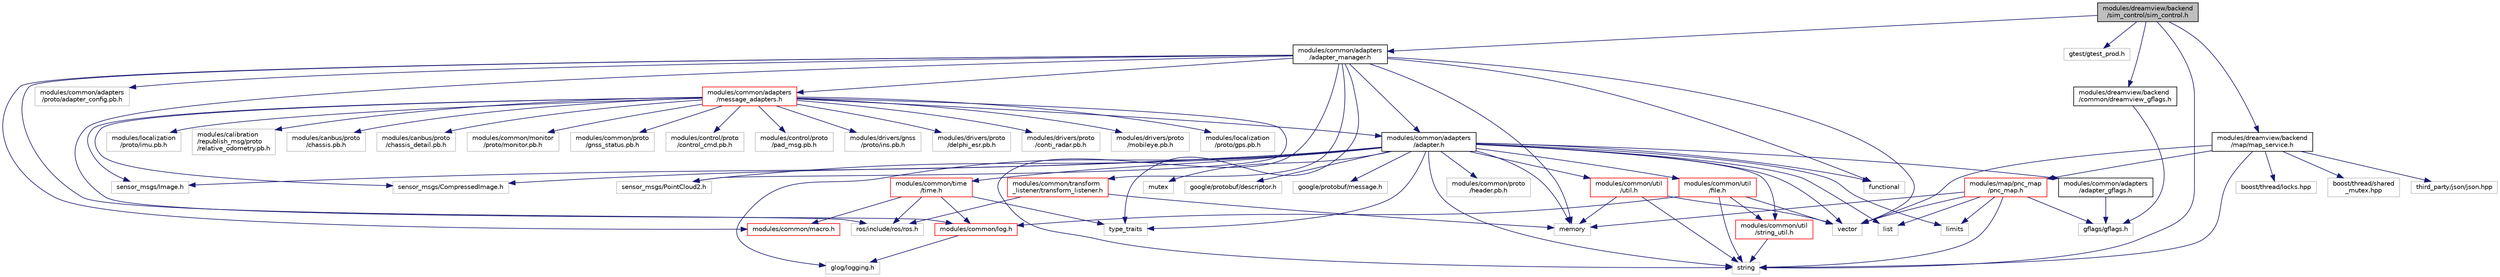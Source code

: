 digraph "modules/dreamview/backend/sim_control/sim_control.h"
{
  edge [fontname="Helvetica",fontsize="10",labelfontname="Helvetica",labelfontsize="10"];
  node [fontname="Helvetica",fontsize="10",shape=record];
  Node0 [label="modules/dreamview/backend\l/sim_control/sim_control.h",height=0.2,width=0.4,color="black", fillcolor="grey75", style="filled", fontcolor="black"];
  Node0 -> Node1 [color="midnightblue",fontsize="10",style="solid",fontname="Helvetica"];
  Node1 [label="string",height=0.2,width=0.4,color="grey75", fillcolor="white", style="filled"];
  Node0 -> Node2 [color="midnightblue",fontsize="10",style="solid",fontname="Helvetica"];
  Node2 [label="gtest/gtest_prod.h",height=0.2,width=0.4,color="grey75", fillcolor="white", style="filled"];
  Node0 -> Node3 [color="midnightblue",fontsize="10",style="solid",fontname="Helvetica"];
  Node3 [label="modules/common/adapters\l/adapter_manager.h",height=0.2,width=0.4,color="black", fillcolor="white", style="filled",URL="$adapter__manager_8h.html"];
  Node3 -> Node4 [color="midnightblue",fontsize="10",style="solid",fontname="Helvetica"];
  Node4 [label="functional",height=0.2,width=0.4,color="grey75", fillcolor="white", style="filled"];
  Node3 -> Node5 [color="midnightblue",fontsize="10",style="solid",fontname="Helvetica"];
  Node5 [label="memory",height=0.2,width=0.4,color="grey75", fillcolor="white", style="filled"];
  Node3 -> Node1 [color="midnightblue",fontsize="10",style="solid",fontname="Helvetica"];
  Node3 -> Node6 [color="midnightblue",fontsize="10",style="solid",fontname="Helvetica"];
  Node6 [label="type_traits",height=0.2,width=0.4,color="grey75", fillcolor="white", style="filled"];
  Node3 -> Node7 [color="midnightblue",fontsize="10",style="solid",fontname="Helvetica"];
  Node7 [label="vector",height=0.2,width=0.4,color="grey75", fillcolor="white", style="filled"];
  Node3 -> Node8 [color="midnightblue",fontsize="10",style="solid",fontname="Helvetica"];
  Node8 [label="modules/common/adapters\l/adapter.h",height=0.2,width=0.4,color="black", fillcolor="white", style="filled",URL="$adapter_8h.html"];
  Node8 -> Node4 [color="midnightblue",fontsize="10",style="solid",fontname="Helvetica"];
  Node8 -> Node9 [color="midnightblue",fontsize="10",style="solid",fontname="Helvetica"];
  Node9 [label="limits",height=0.2,width=0.4,color="grey75", fillcolor="white", style="filled"];
  Node8 -> Node10 [color="midnightblue",fontsize="10",style="solid",fontname="Helvetica"];
  Node10 [label="list",height=0.2,width=0.4,color="grey75", fillcolor="white", style="filled"];
  Node8 -> Node5 [color="midnightblue",fontsize="10",style="solid",fontname="Helvetica"];
  Node8 -> Node11 [color="midnightblue",fontsize="10",style="solid",fontname="Helvetica"];
  Node11 [label="mutex",height=0.2,width=0.4,color="grey75", fillcolor="white", style="filled"];
  Node8 -> Node1 [color="midnightblue",fontsize="10",style="solid",fontname="Helvetica"];
  Node8 -> Node6 [color="midnightblue",fontsize="10",style="solid",fontname="Helvetica"];
  Node8 -> Node7 [color="midnightblue",fontsize="10",style="solid",fontname="Helvetica"];
  Node8 -> Node12 [color="midnightblue",fontsize="10",style="solid",fontname="Helvetica"];
  Node12 [label="glog/logging.h",height=0.2,width=0.4,color="grey75", fillcolor="white", style="filled"];
  Node8 -> Node13 [color="midnightblue",fontsize="10",style="solid",fontname="Helvetica"];
  Node13 [label="google/protobuf/descriptor.h",height=0.2,width=0.4,color="grey75", fillcolor="white", style="filled"];
  Node8 -> Node14 [color="midnightblue",fontsize="10",style="solid",fontname="Helvetica"];
  Node14 [label="google/protobuf/message.h",height=0.2,width=0.4,color="grey75", fillcolor="white", style="filled"];
  Node8 -> Node15 [color="midnightblue",fontsize="10",style="solid",fontname="Helvetica"];
  Node15 [label="modules/common/adapters\l/adapter_gflags.h",height=0.2,width=0.4,color="black", fillcolor="white", style="filled",URL="$adapter__gflags_8h.html"];
  Node15 -> Node16 [color="midnightblue",fontsize="10",style="solid",fontname="Helvetica"];
  Node16 [label="gflags/gflags.h",height=0.2,width=0.4,color="grey75", fillcolor="white", style="filled"];
  Node8 -> Node17 [color="midnightblue",fontsize="10",style="solid",fontname="Helvetica"];
  Node17 [label="modules/common/proto\l/header.pb.h",height=0.2,width=0.4,color="grey75", fillcolor="white", style="filled"];
  Node8 -> Node18 [color="midnightblue",fontsize="10",style="solid",fontname="Helvetica"];
  Node18 [label="modules/common/time\l/time.h",height=0.2,width=0.4,color="red", fillcolor="white", style="filled",URL="$time_8h.html",tooltip="This library provides the utilities to deal with timestamps. currently our assumption is that every t..."];
  Node18 -> Node6 [color="midnightblue",fontsize="10",style="solid",fontname="Helvetica"];
  Node18 -> Node23 [color="midnightblue",fontsize="10",style="solid",fontname="Helvetica"];
  Node23 [label="modules/common/log.h",height=0.2,width=0.4,color="red", fillcolor="white", style="filled",URL="$log_8h.html"];
  Node23 -> Node12 [color="midnightblue",fontsize="10",style="solid",fontname="Helvetica"];
  Node18 -> Node25 [color="midnightblue",fontsize="10",style="solid",fontname="Helvetica"];
  Node25 [label="modules/common/macro.h",height=0.2,width=0.4,color="red", fillcolor="white", style="filled",URL="$macro_8h.html"];
  Node18 -> Node28 [color="midnightblue",fontsize="10",style="solid",fontname="Helvetica"];
  Node28 [label="ros/include/ros/ros.h",height=0.2,width=0.4,color="grey75", fillcolor="white", style="filled"];
  Node8 -> Node29 [color="midnightblue",fontsize="10",style="solid",fontname="Helvetica"];
  Node29 [label="modules/common/util\l/file.h",height=0.2,width=0.4,color="red", fillcolor="white", style="filled",URL="$file_8h.html"];
  Node29 -> Node1 [color="midnightblue",fontsize="10",style="solid",fontname="Helvetica"];
  Node29 -> Node7 [color="midnightblue",fontsize="10",style="solid",fontname="Helvetica"];
  Node29 -> Node23 [color="midnightblue",fontsize="10",style="solid",fontname="Helvetica"];
  Node29 -> Node39 [color="midnightblue",fontsize="10",style="solid",fontname="Helvetica"];
  Node39 [label="modules/common/util\l/string_util.h",height=0.2,width=0.4,color="red", fillcolor="white", style="filled",URL="$string__util_8h.html",tooltip="Some string util functions. "];
  Node39 -> Node1 [color="midnightblue",fontsize="10",style="solid",fontname="Helvetica"];
  Node8 -> Node39 [color="midnightblue",fontsize="10",style="solid",fontname="Helvetica"];
  Node8 -> Node43 [color="midnightblue",fontsize="10",style="solid",fontname="Helvetica"];
  Node43 [label="modules/common/util\l/util.h",height=0.2,width=0.4,color="red", fillcolor="white", style="filled",URL="$common_2util_2util_8h.html",tooltip="Some util functions. "];
  Node43 -> Node5 [color="midnightblue",fontsize="10",style="solid",fontname="Helvetica"];
  Node43 -> Node1 [color="midnightblue",fontsize="10",style="solid",fontname="Helvetica"];
  Node43 -> Node7 [color="midnightblue",fontsize="10",style="solid",fontname="Helvetica"];
  Node8 -> Node52 [color="midnightblue",fontsize="10",style="solid",fontname="Helvetica"];
  Node52 [label="sensor_msgs/CompressedImage.h",height=0.2,width=0.4,color="grey75", fillcolor="white", style="filled"];
  Node8 -> Node53 [color="midnightblue",fontsize="10",style="solid",fontname="Helvetica"];
  Node53 [label="sensor_msgs/PointCloud2.h",height=0.2,width=0.4,color="grey75", fillcolor="white", style="filled"];
  Node8 -> Node54 [color="midnightblue",fontsize="10",style="solid",fontname="Helvetica"];
  Node54 [label="sensor_msgs/Image.h",height=0.2,width=0.4,color="grey75", fillcolor="white", style="filled"];
  Node3 -> Node55 [color="midnightblue",fontsize="10",style="solid",fontname="Helvetica"];
  Node55 [label="modules/common/adapters\l/message_adapters.h",height=0.2,width=0.4,color="red", fillcolor="white", style="filled",URL="$message__adapters_8h.html"];
  Node55 -> Node56 [color="midnightblue",fontsize="10",style="solid",fontname="Helvetica"];
  Node56 [label="modules/calibration\l/republish_msg/proto\l/relative_odometry.pb.h",height=0.2,width=0.4,color="grey75", fillcolor="white", style="filled"];
  Node55 -> Node57 [color="midnightblue",fontsize="10",style="solid",fontname="Helvetica"];
  Node57 [label="modules/canbus/proto\l/chassis.pb.h",height=0.2,width=0.4,color="grey75", fillcolor="white", style="filled"];
  Node55 -> Node58 [color="midnightblue",fontsize="10",style="solid",fontname="Helvetica"];
  Node58 [label="modules/canbus/proto\l/chassis_detail.pb.h",height=0.2,width=0.4,color="grey75", fillcolor="white", style="filled"];
  Node55 -> Node8 [color="midnightblue",fontsize="10",style="solid",fontname="Helvetica"];
  Node55 -> Node59 [color="midnightblue",fontsize="10",style="solid",fontname="Helvetica"];
  Node59 [label="modules/common/monitor\l/proto/monitor.pb.h",height=0.2,width=0.4,color="grey75", fillcolor="white", style="filled"];
  Node55 -> Node60 [color="midnightblue",fontsize="10",style="solid",fontname="Helvetica"];
  Node60 [label="modules/common/proto\l/gnss_status.pb.h",height=0.2,width=0.4,color="grey75", fillcolor="white", style="filled"];
  Node55 -> Node61 [color="midnightblue",fontsize="10",style="solid",fontname="Helvetica"];
  Node61 [label="modules/control/proto\l/control_cmd.pb.h",height=0.2,width=0.4,color="grey75", fillcolor="white", style="filled"];
  Node55 -> Node62 [color="midnightblue",fontsize="10",style="solid",fontname="Helvetica"];
  Node62 [label="modules/control/proto\l/pad_msg.pb.h",height=0.2,width=0.4,color="grey75", fillcolor="white", style="filled"];
  Node55 -> Node63 [color="midnightblue",fontsize="10",style="solid",fontname="Helvetica"];
  Node63 [label="modules/drivers/gnss\l/proto/ins.pb.h",height=0.2,width=0.4,color="grey75", fillcolor="white", style="filled"];
  Node55 -> Node64 [color="midnightblue",fontsize="10",style="solid",fontname="Helvetica"];
  Node64 [label="modules/drivers/proto\l/delphi_esr.pb.h",height=0.2,width=0.4,color="grey75", fillcolor="white", style="filled"];
  Node55 -> Node65 [color="midnightblue",fontsize="10",style="solid",fontname="Helvetica"];
  Node65 [label="modules/drivers/proto\l/conti_radar.pb.h",height=0.2,width=0.4,color="grey75", fillcolor="white", style="filled"];
  Node55 -> Node66 [color="midnightblue",fontsize="10",style="solid",fontname="Helvetica"];
  Node66 [label="modules/drivers/proto\l/mobileye.pb.h",height=0.2,width=0.4,color="grey75", fillcolor="white", style="filled"];
  Node55 -> Node67 [color="midnightblue",fontsize="10",style="solid",fontname="Helvetica"];
  Node67 [label="modules/localization\l/proto/gps.pb.h",height=0.2,width=0.4,color="grey75", fillcolor="white", style="filled"];
  Node55 -> Node68 [color="midnightblue",fontsize="10",style="solid",fontname="Helvetica"];
  Node68 [label="modules/localization\l/proto/imu.pb.h",height=0.2,width=0.4,color="grey75", fillcolor="white", style="filled"];
  Node55 -> Node52 [color="midnightblue",fontsize="10",style="solid",fontname="Helvetica"];
  Node55 -> Node53 [color="midnightblue",fontsize="10",style="solid",fontname="Helvetica"];
  Node55 -> Node54 [color="midnightblue",fontsize="10",style="solid",fontname="Helvetica"];
  Node3 -> Node75 [color="midnightblue",fontsize="10",style="solid",fontname="Helvetica"];
  Node75 [label="modules/common/adapters\l/proto/adapter_config.pb.h",height=0.2,width=0.4,color="grey75", fillcolor="white", style="filled"];
  Node3 -> Node23 [color="midnightblue",fontsize="10",style="solid",fontname="Helvetica"];
  Node3 -> Node25 [color="midnightblue",fontsize="10",style="solid",fontname="Helvetica"];
  Node3 -> Node76 [color="midnightblue",fontsize="10",style="solid",fontname="Helvetica"];
  Node76 [label="modules/common/transform\l_listener/transform_listener.h",height=0.2,width=0.4,color="red", fillcolor="white", style="filled",URL="$transform__listener_8h.html"];
  Node76 -> Node5 [color="midnightblue",fontsize="10",style="solid",fontname="Helvetica"];
  Node76 -> Node28 [color="midnightblue",fontsize="10",style="solid",fontname="Helvetica"];
  Node3 -> Node28 [color="midnightblue",fontsize="10",style="solid",fontname="Helvetica"];
  Node0 -> Node81 [color="midnightblue",fontsize="10",style="solid",fontname="Helvetica"];
  Node81 [label="modules/dreamview/backend\l/common/dreamview_gflags.h",height=0.2,width=0.4,color="black", fillcolor="white", style="filled",URL="$dreamview__gflags_8h.html"];
  Node81 -> Node16 [color="midnightblue",fontsize="10",style="solid",fontname="Helvetica"];
  Node0 -> Node82 [color="midnightblue",fontsize="10",style="solid",fontname="Helvetica"];
  Node82 [label="modules/dreamview/backend\l/map/map_service.h",height=0.2,width=0.4,color="black", fillcolor="white", style="filled",URL="$map__service_8h.html"];
  Node82 -> Node1 [color="midnightblue",fontsize="10",style="solid",fontname="Helvetica"];
  Node82 -> Node7 [color="midnightblue",fontsize="10",style="solid",fontname="Helvetica"];
  Node82 -> Node83 [color="midnightblue",fontsize="10",style="solid",fontname="Helvetica"];
  Node83 [label="boost/thread/locks.hpp",height=0.2,width=0.4,color="grey75", fillcolor="white", style="filled"];
  Node82 -> Node84 [color="midnightblue",fontsize="10",style="solid",fontname="Helvetica"];
  Node84 [label="boost/thread/shared\l_mutex.hpp",height=0.2,width=0.4,color="grey75", fillcolor="white", style="filled"];
  Node82 -> Node85 [color="midnightblue",fontsize="10",style="solid",fontname="Helvetica"];
  Node85 [label="modules/map/pnc_map\l/pnc_map.h",height=0.2,width=0.4,color="red", fillcolor="white", style="filled",URL="$pnc__map_8h.html"];
  Node85 -> Node9 [color="midnightblue",fontsize="10",style="solid",fontname="Helvetica"];
  Node85 -> Node10 [color="midnightblue",fontsize="10",style="solid",fontname="Helvetica"];
  Node85 -> Node5 [color="midnightblue",fontsize="10",style="solid",fontname="Helvetica"];
  Node85 -> Node1 [color="midnightblue",fontsize="10",style="solid",fontname="Helvetica"];
  Node85 -> Node7 [color="midnightblue",fontsize="10",style="solid",fontname="Helvetica"];
  Node85 -> Node16 [color="midnightblue",fontsize="10",style="solid",fontname="Helvetica"];
  Node82 -> Node113 [color="midnightblue",fontsize="10",style="solid",fontname="Helvetica"];
  Node113 [label="third_party/json/json.hpp",height=0.2,width=0.4,color="grey75", fillcolor="white", style="filled"];
}
